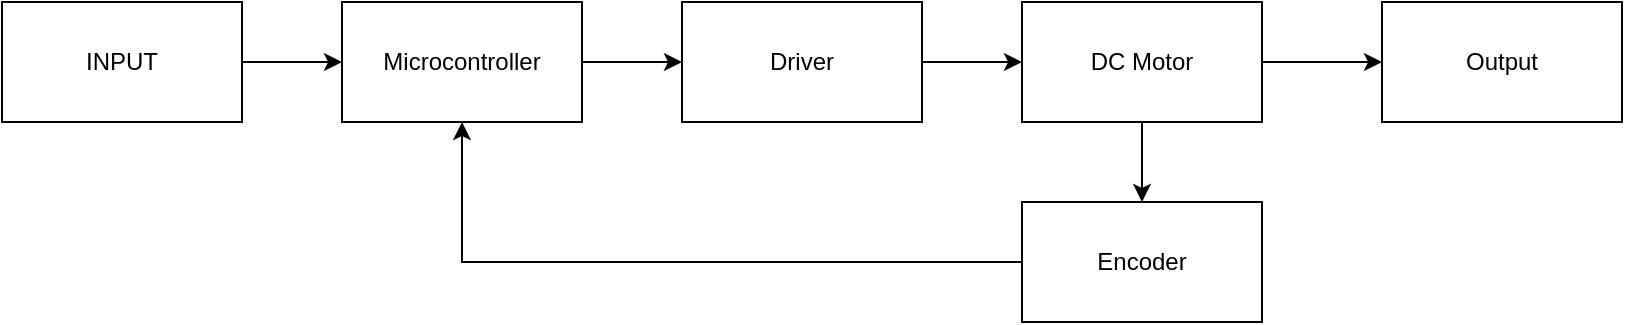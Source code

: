 <mxfile version="22.1.7" type="onedrive">
  <diagram name="Page-1" id="4NQvMj8OtXhhOH324SEy">
    <mxGraphModel grid="1" page="1" gridSize="10" guides="1" tooltips="1" connect="1" arrows="1" fold="1" pageScale="1" pageWidth="850" pageHeight="1100" math="0" shadow="0">
      <root>
        <mxCell id="0" />
        <mxCell id="1" parent="0" />
        <mxCell id="NBWHCyYkV5ATewxZEKy5-3" value="" style="edgeStyle=orthogonalEdgeStyle;rounded=0;orthogonalLoop=1;jettySize=auto;html=1;" edge="1" parent="1" source="NBWHCyYkV5ATewxZEKy5-1" target="NBWHCyYkV5ATewxZEKy5-2">
          <mxGeometry relative="1" as="geometry" />
        </mxCell>
        <mxCell id="NBWHCyYkV5ATewxZEKy5-1" value="INPUT" style="rounded=0;whiteSpace=wrap;html=1;" vertex="1" parent="1">
          <mxGeometry x="20" y="110" width="120" height="60" as="geometry" />
        </mxCell>
        <mxCell id="NBWHCyYkV5ATewxZEKy5-5" value="" style="edgeStyle=orthogonalEdgeStyle;rounded=0;orthogonalLoop=1;jettySize=auto;html=1;" edge="1" parent="1" source="NBWHCyYkV5ATewxZEKy5-2" target="NBWHCyYkV5ATewxZEKy5-4">
          <mxGeometry relative="1" as="geometry" />
        </mxCell>
        <mxCell id="NBWHCyYkV5ATewxZEKy5-2" value="Microcontroller" style="rounded=0;whiteSpace=wrap;html=1;" vertex="1" parent="1">
          <mxGeometry x="190" y="110" width="120" height="60" as="geometry" />
        </mxCell>
        <mxCell id="NBWHCyYkV5ATewxZEKy5-7" value="" style="edgeStyle=orthogonalEdgeStyle;rounded=0;orthogonalLoop=1;jettySize=auto;html=1;" edge="1" parent="1" source="NBWHCyYkV5ATewxZEKy5-4" target="NBWHCyYkV5ATewxZEKy5-6">
          <mxGeometry relative="1" as="geometry" />
        </mxCell>
        <mxCell id="NBWHCyYkV5ATewxZEKy5-4" value="Driver" style="rounded=0;whiteSpace=wrap;html=1;" vertex="1" parent="1">
          <mxGeometry x="360" y="110" width="120" height="60" as="geometry" />
        </mxCell>
        <mxCell id="NBWHCyYkV5ATewxZEKy5-12" value="" style="edgeStyle=orthogonalEdgeStyle;rounded=0;orthogonalLoop=1;jettySize=auto;html=1;" edge="1" parent="1" source="NBWHCyYkV5ATewxZEKy5-6" target="NBWHCyYkV5ATewxZEKy5-11">
          <mxGeometry relative="1" as="geometry" />
        </mxCell>
        <mxCell id="NBWHCyYkV5ATewxZEKy5-16" value="" style="edgeStyle=orthogonalEdgeStyle;rounded=0;orthogonalLoop=1;jettySize=auto;html=1;" edge="1" parent="1" source="NBWHCyYkV5ATewxZEKy5-6" target="NBWHCyYkV5ATewxZEKy5-15">
          <mxGeometry relative="1" as="geometry" />
        </mxCell>
        <mxCell id="NBWHCyYkV5ATewxZEKy5-6" value="DC Motor" style="rounded=0;whiteSpace=wrap;html=1;" vertex="1" parent="1">
          <mxGeometry x="530" y="110" width="120" height="60" as="geometry" />
        </mxCell>
        <mxCell id="NBWHCyYkV5ATewxZEKy5-13" style="edgeStyle=orthogonalEdgeStyle;rounded=0;orthogonalLoop=1;jettySize=auto;html=1;" edge="1" parent="1" source="NBWHCyYkV5ATewxZEKy5-11" target="NBWHCyYkV5ATewxZEKy5-2">
          <mxGeometry relative="1" as="geometry" />
        </mxCell>
        <mxCell id="NBWHCyYkV5ATewxZEKy5-11" value="Encoder" style="rounded=0;whiteSpace=wrap;html=1;" vertex="1" parent="1">
          <mxGeometry x="530" y="210" width="120" height="60" as="geometry" />
        </mxCell>
        <mxCell id="NBWHCyYkV5ATewxZEKy5-15" value="Output" style="whiteSpace=wrap;html=1;rounded=0;" vertex="1" parent="1">
          <mxGeometry x="710" y="110" width="120" height="60" as="geometry" />
        </mxCell>
      </root>
    </mxGraphModel>
  </diagram>
</mxfile>

